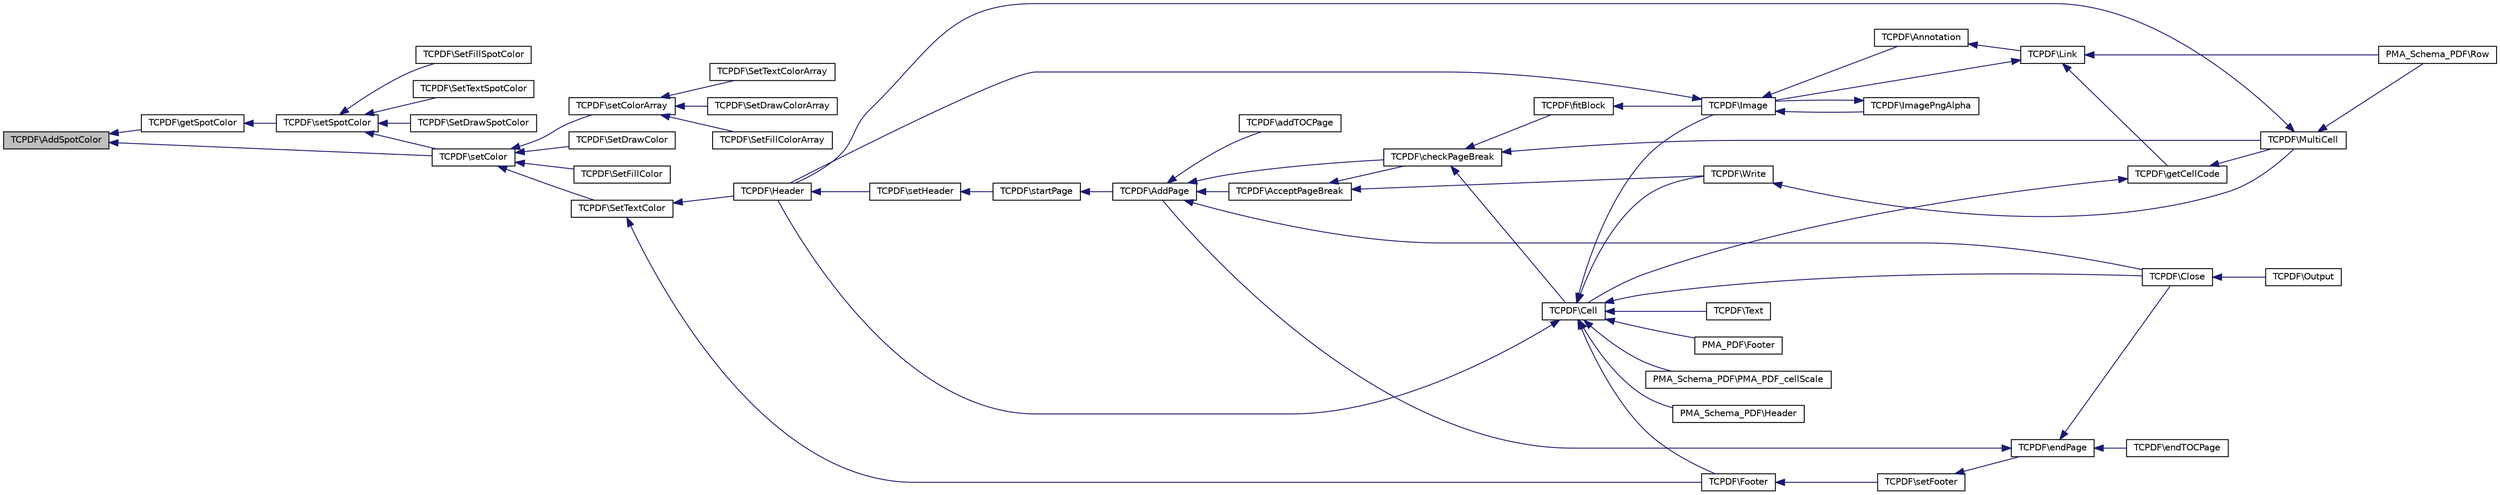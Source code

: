 digraph G
{
  edge [fontname="Helvetica",fontsize="10",labelfontname="Helvetica",labelfontsize="10"];
  node [fontname="Helvetica",fontsize="10",shape=record];
  rankdir="LR";
  Node1 [label="TCPDF\\AddSpotColor",height=0.2,width=0.4,color="black", fillcolor="grey75", style="filled" fontcolor="black"];
  Node1 -> Node2 [dir="back",color="midnightblue",fontsize="10",style="solid",fontname="Helvetica"];
  Node2 [label="TCPDF\\getSpotColor",height=0.2,width=0.4,color="black", fillcolor="white", style="filled",URL="$classTCPDF.html#a29cc6f2fc282c8c0a3c3ea3e29729ec9",tooltip="Return the Spot color array."];
  Node2 -> Node3 [dir="back",color="midnightblue",fontsize="10",style="solid",fontname="Helvetica"];
  Node3 [label="TCPDF\\setSpotColor",height=0.2,width=0.4,color="black", fillcolor="white", style="filled",URL="$classTCPDF.html#af8af438c6e81b9794dc8d37c8f602aaf",tooltip="Set the spot color for the specified type (&#39;draw&#39;, &#39;fill&#39;, &#39;text&#39;)."];
  Node3 -> Node4 [dir="back",color="midnightblue",fontsize="10",style="solid",fontname="Helvetica"];
  Node4 [label="TCPDF\\SetDrawSpotColor",height=0.2,width=0.4,color="black", fillcolor="white", style="filled",URL="$classTCPDF.html#af17e978f511addd7a3000d71ebf4ab55",tooltip="Defines the spot color used for all drawing operations (lines, rectangles and cell borders)..."];
  Node3 -> Node5 [dir="back",color="midnightblue",fontsize="10",style="solid",fontname="Helvetica"];
  Node5 [label="TCPDF\\SetFillSpotColor",height=0.2,width=0.4,color="black", fillcolor="white", style="filled",URL="$classTCPDF.html#a78c46e485a0c0c10b0f8aee7169ffc67",tooltip="Defines the spot color used for all filling operations (filled rectangles and cell backgrounds)..."];
  Node3 -> Node6 [dir="back",color="midnightblue",fontsize="10",style="solid",fontname="Helvetica"];
  Node6 [label="TCPDF\\SetTextSpotColor",height=0.2,width=0.4,color="black", fillcolor="white", style="filled",URL="$classTCPDF.html#af18f6bdb79e68fd8ed6386d2bb98e9a2",tooltip="Defines the spot color used for text."];
  Node3 -> Node7 [dir="back",color="midnightblue",fontsize="10",style="solid",fontname="Helvetica"];
  Node7 [label="TCPDF\\setColor",height=0.2,width=0.4,color="black", fillcolor="white", style="filled",URL="$classTCPDF.html#a8b80c7e5aae2bc717b469eda5ee755fd",tooltip="Defines the color used by the specified type (&#39;draw&#39;, &#39;fill&#39;, &#39;text&#39;)."];
  Node7 -> Node8 [dir="back",color="midnightblue",fontsize="10",style="solid",fontname="Helvetica"];
  Node8 [label="TCPDF\\setColorArray",height=0.2,width=0.4,color="black", fillcolor="white", style="filled",URL="$classTCPDF.html#aa0bd7035053a662b8d946ec411bebb14",tooltip="Set the color array for the specified type (&#39;draw&#39;, &#39;fill&#39;, &#39;text&#39;)."];
  Node8 -> Node9 [dir="back",color="midnightblue",fontsize="10",style="solid",fontname="Helvetica"];
  Node9 [label="TCPDF\\SetDrawColorArray",height=0.2,width=0.4,color="black", fillcolor="white", style="filled",URL="$classTCPDF.html#a8f3481f3ce8a4fcd40ac1e1a6bd8960e",tooltip="Defines the color used for all drawing operations (lines, rectangles and cell borders)."];
  Node8 -> Node10 [dir="back",color="midnightblue",fontsize="10",style="solid",fontname="Helvetica"];
  Node10 [label="TCPDF\\SetFillColorArray",height=0.2,width=0.4,color="black", fillcolor="white", style="filled",URL="$classTCPDF.html#a850dd347f649c99548a193f2b84a502e",tooltip="Defines the color used for all filling operations (filled rectangles and cell backgrounds)."];
  Node8 -> Node11 [dir="back",color="midnightblue",fontsize="10",style="solid",fontname="Helvetica"];
  Node11 [label="TCPDF\\SetTextColorArray",height=0.2,width=0.4,color="black", fillcolor="white", style="filled",URL="$classTCPDF.html#ae6e2854e4d5c71966ef5121934c24566",tooltip="Defines the color used for text."];
  Node7 -> Node12 [dir="back",color="midnightblue",fontsize="10",style="solid",fontname="Helvetica"];
  Node12 [label="TCPDF\\SetDrawColor",height=0.2,width=0.4,color="black", fillcolor="white", style="filled",URL="$classTCPDF.html#a3d0447ea40384cf67763041a55cf6eca",tooltip="Defines the color used for all drawing operations (lines, rectangles and cell borders)."];
  Node7 -> Node13 [dir="back",color="midnightblue",fontsize="10",style="solid",fontname="Helvetica"];
  Node13 [label="TCPDF\\SetFillColor",height=0.2,width=0.4,color="black", fillcolor="white", style="filled",URL="$classTCPDF.html#abad599cd85cc60cbe9cbb7765ccfb535",tooltip="Defines the color used for all filling operations (filled rectangles and cell backgrounds)."];
  Node7 -> Node14 [dir="back",color="midnightblue",fontsize="10",style="solid",fontname="Helvetica"];
  Node14 [label="TCPDF\\SetTextColor",height=0.2,width=0.4,color="black", fillcolor="white", style="filled",URL="$classTCPDF.html#ab1c0ea925d0e76abd0298ebab4f75140",tooltip="Defines the color used for text."];
  Node14 -> Node15 [dir="back",color="midnightblue",fontsize="10",style="solid",fontname="Helvetica"];
  Node15 [label="TCPDF\\Header",height=0.2,width=0.4,color="black", fillcolor="white", style="filled",URL="$classTCPDF.html#a553f8a9bbb5301f983ebfd64544cb7a8",tooltip="This method is used to render the page header."];
  Node15 -> Node16 [dir="back",color="midnightblue",fontsize="10",style="solid",fontname="Helvetica"];
  Node16 [label="TCPDF\\setHeader",height=0.2,width=0.4,color="black", fillcolor="white", style="filled",URL="$classTCPDF.html#a9e36d6b325764815dd652636ece7eead",tooltip="This method is used to render the page header."];
  Node16 -> Node17 [dir="back",color="midnightblue",fontsize="10",style="solid",fontname="Helvetica"];
  Node17 [label="TCPDF\\startPage",height=0.2,width=0.4,color="black", fillcolor="white", style="filled",URL="$classTCPDF.html#a02c319c0adc5a464351d428ae4602aae",tooltip="Starts a new page to the document."];
  Node17 -> Node18 [dir="back",color="midnightblue",fontsize="10",style="solid",fontname="Helvetica"];
  Node18 [label="TCPDF\\AddPage",height=0.2,width=0.4,color="black", fillcolor="white", style="filled",URL="$classTCPDF.html#a5171e20b366b74523709d84c349c1ced",tooltip="Adds a new page to the document."];
  Node18 -> Node19 [dir="back",color="midnightblue",fontsize="10",style="solid",fontname="Helvetica"];
  Node19 [label="TCPDF\\Close",height=0.2,width=0.4,color="black", fillcolor="white", style="filled",URL="$classTCPDF.html#a2ea842192062587293c25981098c820c",tooltip="Terminates the PDF document."];
  Node19 -> Node20 [dir="back",color="midnightblue",fontsize="10",style="solid",fontname="Helvetica"];
  Node20 [label="TCPDF\\Output",height=0.2,width=0.4,color="black", fillcolor="white", style="filled",URL="$classTCPDF.html#a3d6dcb62298ec9d42e9125ee2f5b23a1",tooltip="Send the document to a given destination: string, local file or browser."];
  Node18 -> Node21 [dir="back",color="midnightblue",fontsize="10",style="solid",fontname="Helvetica"];
  Node21 [label="TCPDF\\addTOCPage",height=0.2,width=0.4,color="black", fillcolor="white", style="filled",URL="$classTCPDF.html#ad5303676c4d5a355672dd599eb263a50",tooltip="Adds a new TOC (Table Of Content) page to the document."];
  Node18 -> Node22 [dir="back",color="midnightblue",fontsize="10",style="solid",fontname="Helvetica"];
  Node22 [label="TCPDF\\AcceptPageBreak",height=0.2,width=0.4,color="black", fillcolor="white", style="filled",URL="$classTCPDF.html#aa24046de2993933f62d60a2936a22970",tooltip="Whenever a page break condition is met, the method is called, and the break is issued or not dependin..."];
  Node22 -> Node23 [dir="back",color="midnightblue",fontsize="10",style="solid",fontname="Helvetica"];
  Node23 [label="TCPDF\\checkPageBreak",height=0.2,width=0.4,color="black", fillcolor="white", style="filled",URL="$classTCPDF.html#a9e8e4b4d75485b8f1e3aa2133a811e50",tooltip="Add page if needed."];
  Node23 -> Node24 [dir="back",color="midnightblue",fontsize="10",style="solid",fontname="Helvetica"];
  Node24 [label="TCPDF\\Cell",height=0.2,width=0.4,color="black", fillcolor="white", style="filled",URL="$classTCPDF.html#a33b265e5eb3e4d1d4fedfe29f8166f31",tooltip="Prints a cell (rectangular area) with optional borders, background color and character string..."];
  Node24 -> Node25 [dir="back",color="midnightblue",fontsize="10",style="solid",fontname="Helvetica"];
  Node25 [label="PMA_PDF\\Footer",height=0.2,width=0.4,color="black", fillcolor="white", style="filled",URL="$classPMA__PDF.html#a4e445e31fe96417390cf0c0c30a79e52",tooltip="This function must be named &quot;Footer&quot; to work with the TCPDF library."];
  Node24 -> Node26 [dir="back",color="midnightblue",fontsize="10",style="solid",fontname="Helvetica"];
  Node26 [label="PMA_Schema_PDF\\PMA_PDF_cellScale",height=0.2,width=0.4,color="black", fillcolor="white", style="filled",URL="$classPMA__Schema__PDF.html#a37501090b2b0aa83dc4856b1f4599c73",tooltip="Outputs a scaled cell."];
  Node24 -> Node27 [dir="back",color="midnightblue",fontsize="10",style="solid",fontname="Helvetica"];
  Node27 [label="PMA_Schema_PDF\\Header",height=0.2,width=0.4,color="black", fillcolor="white", style="filled",URL="$classPMA__Schema__PDF.html#aefdd44d7af2b60a0cfd597786c6bb1d1",tooltip="This method is used to render the page header."];
  Node24 -> Node19 [dir="back",color="midnightblue",fontsize="10",style="solid",fontname="Helvetica"];
  Node24 -> Node15 [dir="back",color="midnightblue",fontsize="10",style="solid",fontname="Helvetica"];
  Node24 -> Node28 [dir="back",color="midnightblue",fontsize="10",style="solid",fontname="Helvetica"];
  Node28 [label="TCPDF\\Footer",height=0.2,width=0.4,color="black", fillcolor="white", style="filled",URL="$classTCPDF.html#ae40eff8871e1deebf4bea96de4d8a3e4",tooltip="This method is used to render the page footer."];
  Node28 -> Node29 [dir="back",color="midnightblue",fontsize="10",style="solid",fontname="Helvetica"];
  Node29 [label="TCPDF\\setFooter",height=0.2,width=0.4,color="black", fillcolor="white", style="filled",URL="$classTCPDF.html#a7b0675e51b6f7ab3e4730feef3c86fb5",tooltip="This method is used to render the page footer."];
  Node29 -> Node30 [dir="back",color="midnightblue",fontsize="10",style="solid",fontname="Helvetica"];
  Node30 [label="TCPDF\\endPage",height=0.2,width=0.4,color="black", fillcolor="white", style="filled",URL="$classTCPDF.html#a79a37b42b7c47e3ec1f5f150129d3b3c",tooltip="Terminate the current page."];
  Node30 -> Node19 [dir="back",color="midnightblue",fontsize="10",style="solid",fontname="Helvetica"];
  Node30 -> Node31 [dir="back",color="midnightblue",fontsize="10",style="solid",fontname="Helvetica"];
  Node31 [label="TCPDF\\endTOCPage",height=0.2,width=0.4,color="black", fillcolor="white", style="filled",URL="$classTCPDF.html#a02a272341e600d3c69836d1a564d29e0",tooltip="Terminate the current TOC (Table Of Content) page."];
  Node30 -> Node18 [dir="back",color="midnightblue",fontsize="10",style="solid",fontname="Helvetica"];
  Node24 -> Node32 [dir="back",color="midnightblue",fontsize="10",style="solid",fontname="Helvetica"];
  Node32 [label="TCPDF\\Text",height=0.2,width=0.4,color="black", fillcolor="white", style="filled",URL="$classTCPDF.html#abf1daa47cbb1f2abe310d19124a1e35e",tooltip="Prints a text cell at the specified position."];
  Node24 -> Node33 [dir="back",color="midnightblue",fontsize="10",style="solid",fontname="Helvetica"];
  Node33 [label="TCPDF\\Write",height=0.2,width=0.4,color="black", fillcolor="white", style="filled",URL="$classTCPDF.html#a6669ae88090963e9487d0388c7577dc9",tooltip="This method prints text from the current position."];
  Node33 -> Node34 [dir="back",color="midnightblue",fontsize="10",style="solid",fontname="Helvetica"];
  Node34 [label="TCPDF\\MultiCell",height=0.2,width=0.4,color="black", fillcolor="white", style="filled",URL="$classTCPDF.html#aa81d4b585de305c054760ec983ed3ece",tooltip="This method allows printing text with line breaks."];
  Node34 -> Node35 [dir="back",color="midnightblue",fontsize="10",style="solid",fontname="Helvetica"];
  Node35 [label="PMA_Schema_PDF\\Row",height=0.2,width=0.4,color="black", fillcolor="white", style="filled",URL="$classPMA__Schema__PDF.html#a0e923e10c0fed8fe57e2436ceb51ccf2"];
  Node34 -> Node15 [dir="back",color="midnightblue",fontsize="10",style="solid",fontname="Helvetica"];
  Node24 -> Node36 [dir="back",color="midnightblue",fontsize="10",style="solid",fontname="Helvetica"];
  Node36 [label="TCPDF\\Image",height=0.2,width=0.4,color="black", fillcolor="white", style="filled",URL="$classTCPDF.html#a714c2bee7d6b39d4d6d304540c761352",tooltip="Puts an image in the page."];
  Node36 -> Node15 [dir="back",color="midnightblue",fontsize="10",style="solid",fontname="Helvetica"];
  Node36 -> Node37 [dir="back",color="midnightblue",fontsize="10",style="solid",fontname="Helvetica"];
  Node37 [label="TCPDF\\Annotation",height=0.2,width=0.4,color="black", fillcolor="white", style="filled",URL="$classTCPDF.html#a6b05e14a0ff7b12eb78f884cabd69e9b",tooltip="Puts a markup annotation on a rectangular area of the page."];
  Node37 -> Node38 [dir="back",color="midnightblue",fontsize="10",style="solid",fontname="Helvetica"];
  Node38 [label="TCPDF\\Link",height=0.2,width=0.4,color="black", fillcolor="white", style="filled",URL="$classTCPDF.html#ab87bf1826384fbfe30eb499d42f1d994",tooltip="Puts a link on a rectangular area of the page."];
  Node38 -> Node35 [dir="back",color="midnightblue",fontsize="10",style="solid",fontname="Helvetica"];
  Node38 -> Node39 [dir="back",color="midnightblue",fontsize="10",style="solid",fontname="Helvetica"];
  Node39 [label="TCPDF\\getCellCode",height=0.2,width=0.4,color="black", fillcolor="white", style="filled",URL="$classTCPDF.html#aa064c22c3ff653664433fc4e05fa8efc",tooltip="Returns the PDF string code to print a cell (rectangular area) with optional borders, background color and character string."];
  Node39 -> Node24 [dir="back",color="midnightblue",fontsize="10",style="solid",fontname="Helvetica"];
  Node39 -> Node34 [dir="back",color="midnightblue",fontsize="10",style="solid",fontname="Helvetica"];
  Node38 -> Node36 [dir="back",color="midnightblue",fontsize="10",style="solid",fontname="Helvetica"];
  Node36 -> Node40 [dir="back",color="midnightblue",fontsize="10",style="solid",fontname="Helvetica"];
  Node40 [label="TCPDF\\ImagePngAlpha",height=0.2,width=0.4,color="black", fillcolor="white", style="filled",URL="$classTCPDF.html#a63318e9e32a06621bb98c59cd660a835",tooltip="Extract info from a PNG image with alpha channel using the GD library."];
  Node40 -> Node36 [dir="back",color="midnightblue",fontsize="10",style="solid",fontname="Helvetica"];
  Node23 -> Node34 [dir="back",color="midnightblue",fontsize="10",style="solid",fontname="Helvetica"];
  Node23 -> Node41 [dir="back",color="midnightblue",fontsize="10",style="solid",fontname="Helvetica"];
  Node41 [label="TCPDF\\fitBlock",height=0.2,width=0.4,color="black", fillcolor="white", style="filled",URL="$classTCPDF.html#af1db92d221fd87c76d7c607f32266d0a",tooltip="Set the block dimensions accounting for page breaks and page/column fitting."];
  Node41 -> Node36 [dir="back",color="midnightblue",fontsize="10",style="solid",fontname="Helvetica"];
  Node22 -> Node33 [dir="back",color="midnightblue",fontsize="10",style="solid",fontname="Helvetica"];
  Node18 -> Node23 [dir="back",color="midnightblue",fontsize="10",style="solid",fontname="Helvetica"];
  Node14 -> Node28 [dir="back",color="midnightblue",fontsize="10",style="solid",fontname="Helvetica"];
  Node1 -> Node7 [dir="back",color="midnightblue",fontsize="10",style="solid",fontname="Helvetica"];
}
